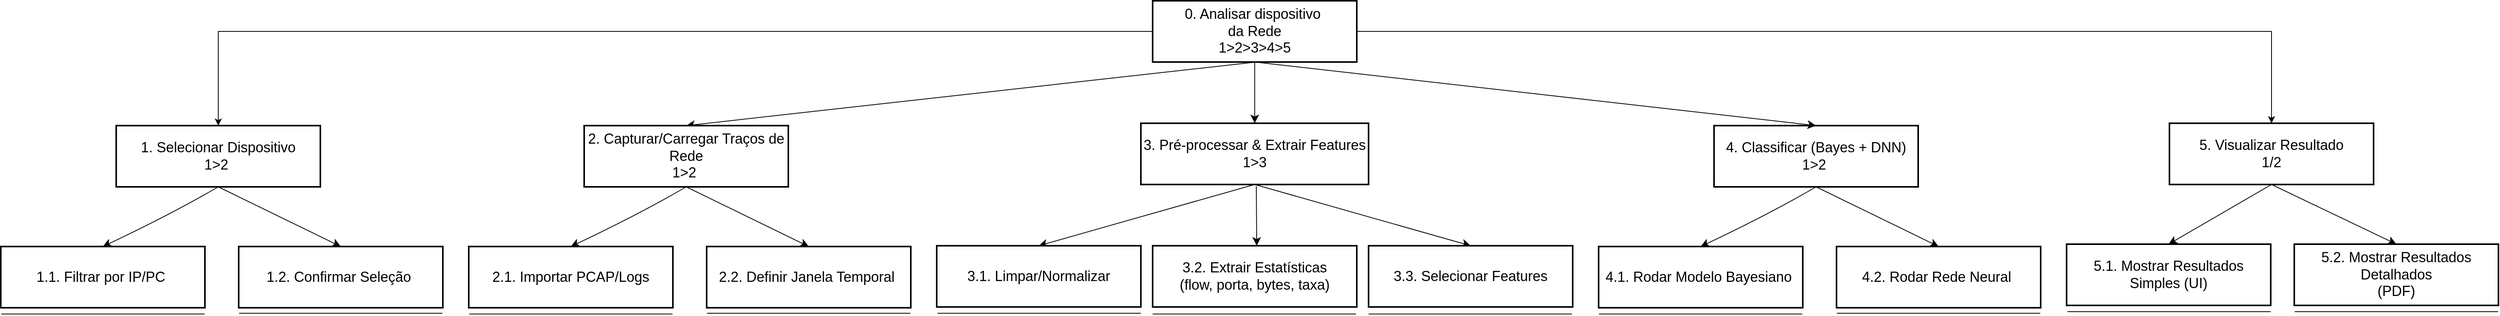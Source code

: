 <mxfile version="28.2.5">
  <diagram id="Il9Fi1deLX2TvpJTLiLy" name="Página-1">
    <mxGraphModel dx="5165" dy="2363" grid="0" gridSize="10" guides="1" tooltips="1" connect="1" arrows="1" fold="1" page="0" pageScale="1" pageWidth="827" pageHeight="1169" math="0" shadow="0">
      <root>
        <mxCell id="0" />
        <mxCell id="1" parent="0" />
        <mxCell id="qsnHaNQ02W6kuQBdbHIu-49" style="edgeStyle=none;curved=1;rounded=0;orthogonalLoop=1;jettySize=auto;html=1;exitX=0.5;exitY=1;exitDx=0;exitDy=0;entryX=0.5;entryY=0;entryDx=0;entryDy=0;fontSize=12;startSize=8;endSize=8;" parent="1" source="8" target="qsnHaNQ02W6kuQBdbHIu-48" edge="1">
          <mxGeometry relative="1" as="geometry" />
        </mxCell>
        <mxCell id="OoxH8hwJsNauPjpLRao7-24" style="edgeStyle=orthogonalEdgeStyle;rounded=0;orthogonalLoop=1;jettySize=auto;html=1;exitX=1;exitY=0.5;exitDx=0;exitDy=0;entryX=0.5;entryY=0;entryDx=0;entryDy=0;" parent="1" source="8" target="OoxH8hwJsNauPjpLRao7-10" edge="1">
          <mxGeometry relative="1" as="geometry" />
        </mxCell>
        <mxCell id="OoxH8hwJsNauPjpLRao7-26" style="edgeStyle=orthogonalEdgeStyle;rounded=0;orthogonalLoop=1;jettySize=auto;html=1;exitX=0;exitY=0.5;exitDx=0;exitDy=0;entryX=0.5;entryY=0;entryDx=0;entryDy=0;" parent="1" source="8" target="qsnHaNQ02W6kuQBdbHIu-45" edge="1">
          <mxGeometry relative="1" as="geometry" />
        </mxCell>
        <mxCell id="8" value="0. Analisar dispositivo &#xa;da Rede&#xa;1&gt;2&gt;3&gt;4&gt;5" style="whiteSpace=wrap;strokeWidth=2;fontSize=18;" parent="1" vertex="1">
          <mxGeometry x="59" y="-132" width="260" height="78" as="geometry" />
        </mxCell>
        <mxCell id="qsnHaNQ02W6kuQBdbHIu-43" value="1.1. Filtrar por IP/PC " style="whiteSpace=wrap;strokeWidth=2;fontSize=18;" parent="1" vertex="1">
          <mxGeometry x="-1408" y="181" width="260" height="78" as="geometry" />
        </mxCell>
        <mxCell id="qsnHaNQ02W6kuQBdbHIu-44" value="1.2. Confirmar Seleção " style="whiteSpace=wrap;strokeWidth=2;fontSize=18;" parent="1" vertex="1">
          <mxGeometry x="-1105" y="181" width="260" height="78" as="geometry" />
        </mxCell>
        <mxCell id="qsnHaNQ02W6kuQBdbHIu-46" style="edgeStyle=none;curved=1;rounded=0;orthogonalLoop=1;jettySize=auto;html=1;exitX=0.5;exitY=1;exitDx=0;exitDy=0;entryX=0.5;entryY=0;entryDx=0;entryDy=0;fontSize=12;startSize=8;endSize=8;" parent="1" source="qsnHaNQ02W6kuQBdbHIu-45" target="qsnHaNQ02W6kuQBdbHIu-43" edge="1">
          <mxGeometry relative="1" as="geometry">
            <Array as="points">
              <mxPoint x="-1193" y="141" />
            </Array>
          </mxGeometry>
        </mxCell>
        <mxCell id="qsnHaNQ02W6kuQBdbHIu-47" style="edgeStyle=none;curved=1;rounded=0;orthogonalLoop=1;jettySize=auto;html=1;exitX=0.5;exitY=1;exitDx=0;exitDy=0;entryX=0.5;entryY=0;entryDx=0;entryDy=0;fontSize=12;startSize=8;endSize=8;" parent="1" source="qsnHaNQ02W6kuQBdbHIu-45" target="qsnHaNQ02W6kuQBdbHIu-44" edge="1">
          <mxGeometry relative="1" as="geometry" />
        </mxCell>
        <mxCell id="qsnHaNQ02W6kuQBdbHIu-45" value="1. Selecionar Dispositivo&#xa;1&gt;2 " style="whiteSpace=wrap;strokeWidth=2;fontSize=18;" parent="1" vertex="1">
          <mxGeometry x="-1261" y="27" width="260" height="78" as="geometry" />
        </mxCell>
        <mxCell id="qsnHaNQ02W6kuQBdbHIu-56" style="edgeStyle=none;curved=1;rounded=0;orthogonalLoop=1;jettySize=auto;html=1;exitX=0.5;exitY=1;exitDx=0;exitDy=0;entryX=0.5;entryY=0;entryDx=0;entryDy=0;fontSize=12;startSize=8;endSize=8;" parent="1" source="qsnHaNQ02W6kuQBdbHIu-48" target="qsnHaNQ02W6kuQBdbHIu-54" edge="1">
          <mxGeometry relative="1" as="geometry" />
        </mxCell>
        <mxCell id="qsnHaNQ02W6kuQBdbHIu-57" style="edgeStyle=none;curved=1;rounded=0;orthogonalLoop=1;jettySize=auto;html=1;exitX=0.5;exitY=1;exitDx=0;exitDy=0;entryX=0.5;entryY=0;entryDx=0;entryDy=0;fontSize=12;startSize=8;endSize=8;" parent="1" source="qsnHaNQ02W6kuQBdbHIu-48" target="qsnHaNQ02W6kuQBdbHIu-55" edge="1">
          <mxGeometry relative="1" as="geometry" />
        </mxCell>
        <mxCell id="qsnHaNQ02W6kuQBdbHIu-48" value="3. Pré-processar &amp; Extrair Features&#xa;1&gt;3" style="whiteSpace=wrap;strokeWidth=2;fontSize=18;" parent="1" vertex="1">
          <mxGeometry x="44" y="24" width="290" height="78" as="geometry" />
        </mxCell>
        <mxCell id="qsnHaNQ02W6kuQBdbHIu-51" value="" style="endArrow=none;html=1;rounded=0;fontSize=12;startSize=8;endSize=8;curved=1;" parent="1" edge="1">
          <mxGeometry width="50" height="50" relative="1" as="geometry">
            <mxPoint x="-1407.5" y="267" as="sourcePoint" />
            <mxPoint x="-1148.5" y="267" as="targetPoint" />
          </mxGeometry>
        </mxCell>
        <mxCell id="qsnHaNQ02W6kuQBdbHIu-52" value="" style="endArrow=none;html=1;rounded=0;fontSize=12;startSize=8;endSize=8;curved=1;" parent="1" edge="1">
          <mxGeometry width="50" height="50" relative="1" as="geometry">
            <mxPoint x="-1104.5" y="266" as="sourcePoint" />
            <mxPoint x="-845.5" y="266" as="targetPoint" />
          </mxGeometry>
        </mxCell>
        <mxCell id="qsnHaNQ02W6kuQBdbHIu-54" value="3.1. Limpar/Normalizar" style="whiteSpace=wrap;strokeWidth=2;fontSize=18;" parent="1" vertex="1">
          <mxGeometry x="-216" y="180" width="260" height="78" as="geometry" />
        </mxCell>
        <mxCell id="qsnHaNQ02W6kuQBdbHIu-55" value="3.3. Selecionar Features" style="whiteSpace=wrap;strokeWidth=2;fontSize=18;" parent="1" vertex="1">
          <mxGeometry x="334" y="180" width="260" height="78" as="geometry" />
        </mxCell>
        <mxCell id="qsnHaNQ02W6kuQBdbHIu-58" value="" style="endArrow=none;html=1;rounded=0;fontSize=12;startSize=8;endSize=8;curved=1;" parent="1" edge="1">
          <mxGeometry width="50" height="50" relative="1" as="geometry">
            <mxPoint x="-215" y="266" as="sourcePoint" />
            <mxPoint x="44" y="266" as="targetPoint" />
          </mxGeometry>
        </mxCell>
        <mxCell id="qsnHaNQ02W6kuQBdbHIu-59" value="" style="endArrow=none;html=1;rounded=0;fontSize=12;startSize=8;endSize=8;curved=1;" parent="1" edge="1">
          <mxGeometry width="50" height="50" relative="1" as="geometry">
            <mxPoint x="334" y="267" as="sourcePoint" />
            <mxPoint x="593" y="267" as="targetPoint" />
          </mxGeometry>
        </mxCell>
        <mxCell id="OoxH8hwJsNauPjpLRao7-8" style="edgeStyle=none;curved=1;rounded=0;orthogonalLoop=1;jettySize=auto;html=1;exitX=0.5;exitY=1;exitDx=0;exitDy=0;entryX=0.5;entryY=0;entryDx=0;entryDy=0;fontSize=12;startSize=8;endSize=8;" parent="1" source="OoxH8hwJsNauPjpLRao7-10" target="OoxH8hwJsNauPjpLRao7-11" edge="1">
          <mxGeometry relative="1" as="geometry" />
        </mxCell>
        <mxCell id="OoxH8hwJsNauPjpLRao7-9" style="edgeStyle=none;curved=1;rounded=0;orthogonalLoop=1;jettySize=auto;html=1;exitX=0.5;exitY=1;exitDx=0;exitDy=0;entryX=0.5;entryY=0;entryDx=0;entryDy=0;fontSize=12;startSize=8;endSize=8;" parent="1" source="OoxH8hwJsNauPjpLRao7-10" target="OoxH8hwJsNauPjpLRao7-12" edge="1">
          <mxGeometry relative="1" as="geometry" />
        </mxCell>
        <mxCell id="OoxH8hwJsNauPjpLRao7-10" value="5. Visualizar Resultado&#xa;1/2" style="whiteSpace=wrap;strokeWidth=2;fontSize=18;" parent="1" vertex="1">
          <mxGeometry x="1354" y="24" width="260" height="78" as="geometry" />
        </mxCell>
        <mxCell id="OoxH8hwJsNauPjpLRao7-11" value="5.1. Mostrar Resultados Simples (UI)" style="whiteSpace=wrap;strokeWidth=2;fontSize=18;" parent="1" vertex="1">
          <mxGeometry x="1223" y="178" width="260" height="78" as="geometry" />
        </mxCell>
        <mxCell id="OoxH8hwJsNauPjpLRao7-12" value="5.2. Mostrar Resultados Detalhados&#xa;(PDF)" style="whiteSpace=wrap;strokeWidth=2;fontSize=18;" parent="1" vertex="1">
          <mxGeometry x="1513" y="178" width="260" height="78" as="geometry" />
        </mxCell>
        <mxCell id="OoxH8hwJsNauPjpLRao7-13" value="" style="endArrow=none;html=1;rounded=0;fontSize=12;startSize=8;endSize=8;curved=1;" parent="1" edge="1">
          <mxGeometry width="50" height="50" relative="1" as="geometry">
            <mxPoint x="1224" y="264" as="sourcePoint" />
            <mxPoint x="1483" y="264" as="targetPoint" />
          </mxGeometry>
        </mxCell>
        <mxCell id="nKwixSlPxWK7HE1tJYBq-8" style="edgeStyle=none;curved=1;rounded=0;orthogonalLoop=1;jettySize=auto;html=1;exitX=0.5;exitY=1;exitDx=0;exitDy=0;fontSize=12;startSize=8;endSize=8;entryX=0.51;entryY=0;entryDx=0;entryDy=0;entryPerimeter=0;" edge="1" parent="1" target="nKwixSlPxWK7HE1tJYBq-9">
          <mxGeometry relative="1" as="geometry">
            <mxPoint x="191" y="104" as="sourcePoint" />
            <mxPoint x="191" y="172" as="targetPoint" />
          </mxGeometry>
        </mxCell>
        <mxCell id="nKwixSlPxWK7HE1tJYBq-9" value="3.2. Extrair Estatísticas&#xa;(flow, porta, bytes, taxa)" style="whiteSpace=wrap;strokeWidth=2;fontSize=18;" vertex="1" parent="1">
          <mxGeometry x="59" y="180" width="260" height="78" as="geometry" />
        </mxCell>
        <mxCell id="nKwixSlPxWK7HE1tJYBq-10" value="" style="endArrow=none;html=1;rounded=0;fontSize=12;startSize=8;endSize=8;curved=1;" edge="1" parent="1">
          <mxGeometry width="50" height="50" relative="1" as="geometry">
            <mxPoint x="59" y="267" as="sourcePoint" />
            <mxPoint x="318" y="267" as="targetPoint" />
          </mxGeometry>
        </mxCell>
        <mxCell id="nKwixSlPxWK7HE1tJYBq-11" style="edgeStyle=none;curved=1;rounded=0;orthogonalLoop=1;jettySize=auto;html=1;exitX=0.5;exitY=1;exitDx=0;exitDy=0;fontSize=12;startSize=8;endSize=8;entryX=0.5;entryY=0;entryDx=0;entryDy=0;" edge="1" parent="1" target="nKwixSlPxWK7HE1tJYBq-16">
          <mxGeometry relative="1" as="geometry">
            <mxPoint x="191" y="-54" as="sourcePoint" />
            <mxPoint x="-328" y="40" as="targetPoint" />
          </mxGeometry>
        </mxCell>
        <mxCell id="nKwixSlPxWK7HE1tJYBq-12" value="2.1. Importar PCAP/Logs" style="whiteSpace=wrap;strokeWidth=2;fontSize=18;" vertex="1" parent="1">
          <mxGeometry x="-812" y="181" width="260" height="78" as="geometry" />
        </mxCell>
        <mxCell id="nKwixSlPxWK7HE1tJYBq-13" value="2.2. Definir Janela Temporal " style="whiteSpace=wrap;strokeWidth=2;fontSize=18;" vertex="1" parent="1">
          <mxGeometry x="-509" y="181" width="260" height="78" as="geometry" />
        </mxCell>
        <mxCell id="nKwixSlPxWK7HE1tJYBq-14" style="edgeStyle=none;curved=1;rounded=0;orthogonalLoop=1;jettySize=auto;html=1;exitX=0.5;exitY=1;exitDx=0;exitDy=0;entryX=0.5;entryY=0;entryDx=0;entryDy=0;fontSize=12;startSize=8;endSize=8;" edge="1" parent="1" source="nKwixSlPxWK7HE1tJYBq-16" target="nKwixSlPxWK7HE1tJYBq-12">
          <mxGeometry relative="1" as="geometry">
            <Array as="points">
              <mxPoint x="-597" y="141" />
            </Array>
          </mxGeometry>
        </mxCell>
        <mxCell id="nKwixSlPxWK7HE1tJYBq-15" style="edgeStyle=none;curved=1;rounded=0;orthogonalLoop=1;jettySize=auto;html=1;exitX=0.5;exitY=1;exitDx=0;exitDy=0;entryX=0.5;entryY=0;entryDx=0;entryDy=0;fontSize=12;startSize=8;endSize=8;" edge="1" parent="1" source="nKwixSlPxWK7HE1tJYBq-16" target="nKwixSlPxWK7HE1tJYBq-13">
          <mxGeometry relative="1" as="geometry" />
        </mxCell>
        <mxCell id="nKwixSlPxWK7HE1tJYBq-16" value="2. Capturar/Carregar Traços de Rede&#xa;1&gt;2 " style="whiteSpace=wrap;strokeWidth=2;fontSize=18;" vertex="1" parent="1">
          <mxGeometry x="-665" y="27" width="260" height="78" as="geometry" />
        </mxCell>
        <mxCell id="nKwixSlPxWK7HE1tJYBq-17" value="" style="endArrow=none;html=1;rounded=0;fontSize=12;startSize=8;endSize=8;curved=1;" edge="1" parent="1">
          <mxGeometry width="50" height="50" relative="1" as="geometry">
            <mxPoint x="-811.5" y="267" as="sourcePoint" />
            <mxPoint x="-552.5" y="267" as="targetPoint" />
          </mxGeometry>
        </mxCell>
        <mxCell id="nKwixSlPxWK7HE1tJYBq-18" value="" style="endArrow=none;html=1;rounded=0;fontSize=12;startSize=8;endSize=8;curved=1;" edge="1" parent="1">
          <mxGeometry width="50" height="50" relative="1" as="geometry">
            <mxPoint x="-508.5" y="266" as="sourcePoint" />
            <mxPoint x="-249.5" y="266" as="targetPoint" />
          </mxGeometry>
        </mxCell>
        <mxCell id="nKwixSlPxWK7HE1tJYBq-19" value="4.1. Rodar Modelo Bayesiano " style="whiteSpace=wrap;strokeWidth=2;fontSize=18;" vertex="1" parent="1">
          <mxGeometry x="627" y="181" width="260" height="78" as="geometry" />
        </mxCell>
        <mxCell id="nKwixSlPxWK7HE1tJYBq-20" value="4.2. Rodar Rede Neural " style="whiteSpace=wrap;strokeWidth=2;fontSize=18;" vertex="1" parent="1">
          <mxGeometry x="930" y="181" width="260" height="78" as="geometry" />
        </mxCell>
        <mxCell id="nKwixSlPxWK7HE1tJYBq-21" style="edgeStyle=none;curved=1;rounded=0;orthogonalLoop=1;jettySize=auto;html=1;exitX=0.5;exitY=1;exitDx=0;exitDy=0;entryX=0.5;entryY=0;entryDx=0;entryDy=0;fontSize=12;startSize=8;endSize=8;" edge="1" parent="1" source="nKwixSlPxWK7HE1tJYBq-23" target="nKwixSlPxWK7HE1tJYBq-19">
          <mxGeometry relative="1" as="geometry">
            <Array as="points">
              <mxPoint x="842" y="141" />
            </Array>
          </mxGeometry>
        </mxCell>
        <mxCell id="nKwixSlPxWK7HE1tJYBq-22" style="edgeStyle=none;curved=1;rounded=0;orthogonalLoop=1;jettySize=auto;html=1;exitX=0.5;exitY=1;exitDx=0;exitDy=0;entryX=0.5;entryY=0;entryDx=0;entryDy=0;fontSize=12;startSize=8;endSize=8;" edge="1" parent="1" source="nKwixSlPxWK7HE1tJYBq-23" target="nKwixSlPxWK7HE1tJYBq-20">
          <mxGeometry relative="1" as="geometry" />
        </mxCell>
        <mxCell id="nKwixSlPxWK7HE1tJYBq-23" value="4. Classificar (Bayes + DNN)&#xa;1&gt;2 " style="whiteSpace=wrap;strokeWidth=2;fontSize=18;" vertex="1" parent="1">
          <mxGeometry x="774" y="27" width="260" height="78" as="geometry" />
        </mxCell>
        <mxCell id="nKwixSlPxWK7HE1tJYBq-24" value="" style="endArrow=none;html=1;rounded=0;fontSize=12;startSize=8;endSize=8;curved=1;" edge="1" parent="1">
          <mxGeometry width="50" height="50" relative="1" as="geometry">
            <mxPoint x="627.5" y="267" as="sourcePoint" />
            <mxPoint x="886.5" y="267" as="targetPoint" />
          </mxGeometry>
        </mxCell>
        <mxCell id="nKwixSlPxWK7HE1tJYBq-25" value="" style="endArrow=none;html=1;rounded=0;fontSize=12;startSize=8;endSize=8;curved=1;" edge="1" parent="1">
          <mxGeometry width="50" height="50" relative="1" as="geometry">
            <mxPoint x="930.5" y="266" as="sourcePoint" />
            <mxPoint x="1189.5" y="266" as="targetPoint" />
          </mxGeometry>
        </mxCell>
        <mxCell id="nKwixSlPxWK7HE1tJYBq-26" value="" style="endArrow=none;html=1;rounded=0;fontSize=12;startSize=8;endSize=8;curved=1;" edge="1" parent="1">
          <mxGeometry width="50" height="50" relative="1" as="geometry">
            <mxPoint x="1513.5" y="264" as="sourcePoint" />
            <mxPoint x="1772.5" y="264" as="targetPoint" />
          </mxGeometry>
        </mxCell>
        <mxCell id="nKwixSlPxWK7HE1tJYBq-27" style="edgeStyle=none;curved=1;rounded=0;orthogonalLoop=1;jettySize=auto;html=1;exitX=0.5;exitY=1;exitDx=0;exitDy=0;entryX=0.5;entryY=0;entryDx=0;entryDy=0;fontSize=12;startSize=8;endSize=8;" edge="1" parent="1" target="nKwixSlPxWK7HE1tJYBq-23">
          <mxGeometry relative="1" as="geometry">
            <mxPoint x="189" y="-54" as="sourcePoint" />
            <mxPoint x="464" y="24" as="targetPoint" />
          </mxGeometry>
        </mxCell>
      </root>
    </mxGraphModel>
  </diagram>
</mxfile>
